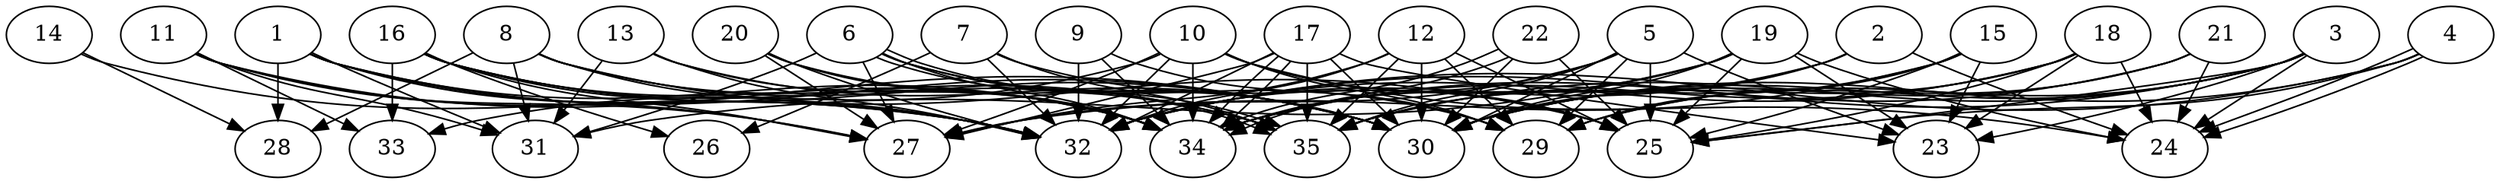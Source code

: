 // DAG automatically generated by daggen at Tue Aug  6 16:28:02 2019
// ./daggen --dot -n 35 --ccr 0.5 --fat 0.8 --regular 0.5 --density 0.8 --mindata 5242880 --maxdata 52428800 
digraph G {
  1 [size="68083712", alpha="0.11", expect_size="34041856"] 
  1 -> 27 [size ="34041856"]
  1 -> 28 [size ="34041856"]
  1 -> 30 [size ="34041856"]
  1 -> 31 [size ="34041856"]
  1 -> 32 [size ="34041856"]
  1 -> 34 [size ="34041856"]
  2 [size="89522176", alpha="0.06", expect_size="44761088"] 
  2 -> 24 [size ="44761088"]
  2 -> 30 [size ="44761088"]
  2 -> 32 [size ="44761088"]
  2 -> 35 [size ="44761088"]
  3 [size="17704960", alpha="0.03", expect_size="8852480"] 
  3 -> 23 [size ="8852480"]
  3 -> 24 [size ="8852480"]
  3 -> 25 [size ="8852480"]
  3 -> 29 [size ="8852480"]
  3 -> 30 [size ="8852480"]
  3 -> 32 [size ="8852480"]
  3 -> 35 [size ="8852480"]
  4 [size="55805952", alpha="0.09", expect_size="27902976"] 
  4 -> 24 [size ="27902976"]
  4 -> 24 [size ="27902976"]
  4 -> 25 [size ="27902976"]
  4 -> 30 [size ="27902976"]
  4 -> 32 [size ="27902976"]
  5 [size="38248448", alpha="0.09", expect_size="19124224"] 
  5 -> 23 [size ="19124224"]
  5 -> 25 [size ="19124224"]
  5 -> 27 [size ="19124224"]
  5 -> 29 [size ="19124224"]
  5 -> 30 [size ="19124224"]
  5 -> 34 [size ="19124224"]
  5 -> 35 [size ="19124224"]
  6 [size="47921152", alpha="0.15", expect_size="23960576"] 
  6 -> 27 [size ="23960576"]
  6 -> 29 [size ="23960576"]
  6 -> 30 [size ="23960576"]
  6 -> 31 [size ="23960576"]
  6 -> 34 [size ="23960576"]
  6 -> 35 [size ="23960576"]
  6 -> 35 [size ="23960576"]
  7 [size="58185728", alpha="0.08", expect_size="29092864"] 
  7 -> 25 [size ="29092864"]
  7 -> 26 [size ="29092864"]
  7 -> 32 [size ="29092864"]
  7 -> 35 [size ="29092864"]
  8 [size="96919552", alpha="0.04", expect_size="48459776"] 
  8 -> 25 [size ="48459776"]
  8 -> 28 [size ="48459776"]
  8 -> 31 [size ="48459776"]
  8 -> 32 [size ="48459776"]
  8 -> 34 [size ="48459776"]
  8 -> 35 [size ="48459776"]
  9 [size="76826624", alpha="0.05", expect_size="38413312"] 
  9 -> 29 [size ="38413312"]
  9 -> 32 [size ="38413312"]
  9 -> 34 [size ="38413312"]
  10 [size="33103872", alpha="0.01", expect_size="16551936"] 
  10 -> 24 [size ="16551936"]
  10 -> 25 [size ="16551936"]
  10 -> 27 [size ="16551936"]
  10 -> 29 [size ="16551936"]
  10 -> 32 [size ="16551936"]
  10 -> 33 [size ="16551936"]
  10 -> 34 [size ="16551936"]
  11 [size="27705344", alpha="0.07", expect_size="13852672"] 
  11 -> 27 [size ="13852672"]
  11 -> 30 [size ="13852672"]
  11 -> 31 [size ="13852672"]
  11 -> 32 [size ="13852672"]
  11 -> 33 [size ="13852672"]
  12 [size="81854464", alpha="0.04", expect_size="40927232"] 
  12 -> 25 [size ="40927232"]
  12 -> 27 [size ="40927232"]
  12 -> 29 [size ="40927232"]
  12 -> 30 [size ="40927232"]
  12 -> 32 [size ="40927232"]
  12 -> 35 [size ="40927232"]
  13 [size="17436672", alpha="0.18", expect_size="8718336"] 
  13 -> 30 [size ="8718336"]
  13 -> 31 [size ="8718336"]
  13 -> 32 [size ="8718336"]
  13 -> 34 [size ="8718336"]
  14 [size="29587456", alpha="0.07", expect_size="14793728"] 
  14 -> 28 [size ="14793728"]
  14 -> 32 [size ="14793728"]
  15 [size="73334784", alpha="0.16", expect_size="36667392"] 
  15 -> 23 [size ="36667392"]
  15 -> 25 [size ="36667392"]
  15 -> 27 [size ="36667392"]
  15 -> 29 [size ="36667392"]
  15 -> 35 [size ="36667392"]
  16 [size="23703552", alpha="0.16", expect_size="11851776"] 
  16 -> 26 [size ="11851776"]
  16 -> 27 [size ="11851776"]
  16 -> 30 [size ="11851776"]
  16 -> 32 [size ="11851776"]
  16 -> 33 [size ="11851776"]
  16 -> 34 [size ="11851776"]
  16 -> 35 [size ="11851776"]
  17 [size="95287296", alpha="0.17", expect_size="47643648"] 
  17 -> 23 [size ="47643648"]
  17 -> 27 [size ="47643648"]
  17 -> 30 [size ="47643648"]
  17 -> 32 [size ="47643648"]
  17 -> 34 [size ="47643648"]
  17 -> 34 [size ="47643648"]
  17 -> 35 [size ="47643648"]
  18 [size="39643136", alpha="0.12", expect_size="19821568"] 
  18 -> 23 [size ="19821568"]
  18 -> 24 [size ="19821568"]
  18 -> 25 [size ="19821568"]
  18 -> 30 [size ="19821568"]
  18 -> 32 [size ="19821568"]
  18 -> 34 [size ="19821568"]
  19 [size="58779648", alpha="0.11", expect_size="29389824"] 
  19 -> 23 [size ="29389824"]
  19 -> 24 [size ="29389824"]
  19 -> 25 [size ="29389824"]
  19 -> 30 [size ="29389824"]
  19 -> 31 [size ="29389824"]
  19 -> 32 [size ="29389824"]
  19 -> 34 [size ="29389824"]
  20 [size="80486400", alpha="0.09", expect_size="40243200"] 
  20 -> 27 [size ="40243200"]
  20 -> 30 [size ="40243200"]
  20 -> 32 [size ="40243200"]
  20 -> 34 [size ="40243200"]
  21 [size="86591488", alpha="0.19", expect_size="43295744"] 
  21 -> 24 [size ="43295744"]
  21 -> 29 [size ="43295744"]
  21 -> 30 [size ="43295744"]
  21 -> 34 [size ="43295744"]
  22 [size="27494400", alpha="0.06", expect_size="13747200"] 
  22 -> 25 [size ="13747200"]
  22 -> 30 [size ="13747200"]
  22 -> 34 [size ="13747200"]
  22 -> 34 [size ="13747200"]
  23 [size="48119808", alpha="0.15", expect_size="24059904"] 
  24 [size="40908800", alpha="0.13", expect_size="20454400"] 
  25 [size="74637312", alpha="0.17", expect_size="37318656"] 
  26 [size="57059328", alpha="0.09", expect_size="28529664"] 
  27 [size="37179392", alpha="0.11", expect_size="18589696"] 
  28 [size="23406592", alpha="0.12", expect_size="11703296"] 
  29 [size="79722496", alpha="0.06", expect_size="39861248"] 
  30 [size="35952640", alpha="0.05", expect_size="17976320"] 
  31 [size="77621248", alpha="0.08", expect_size="38810624"] 
  32 [size="73580544", alpha="0.06", expect_size="36790272"] 
  33 [size="102868992", alpha="0.06", expect_size="51434496"] 
  34 [size="78333952", alpha="0.10", expect_size="39166976"] 
  35 [size="45295616", alpha="0.07", expect_size="22647808"] 
}
